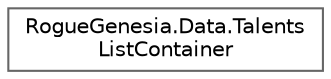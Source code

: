 digraph "Graphical Class Hierarchy"
{
 // LATEX_PDF_SIZE
  bgcolor="transparent";
  edge [fontname=Helvetica,fontsize=10,labelfontname=Helvetica,labelfontsize=10];
  node [fontname=Helvetica,fontsize=10,shape=box,height=0.2,width=0.4];
  rankdir="LR";
  Node0 [label="RogueGenesia.Data.Talents\lListContainer",height=0.2,width=0.4,color="grey40", fillcolor="white", style="filled",URL="$class_rogue_genesia_1_1_data_1_1_talents_list_container.html",tooltip=" "];
}
